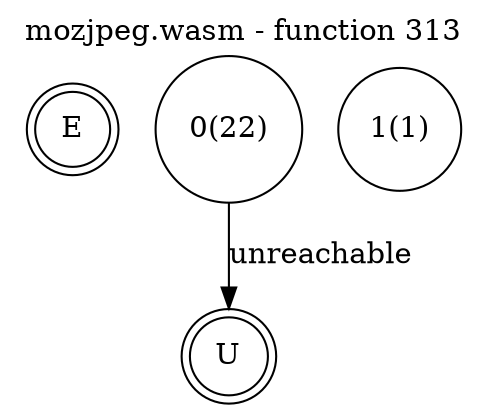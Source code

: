 digraph finite_state_machine {
    label = "mozjpeg.wasm - function 313"
    labelloc =  t
    labelfontsize = 16
    labelfontcolor = black
    labelfontname = "Helvetica"
    node [shape = doublecircle]; E U ;
node [shape=circle, fontcolor=black, style="", label="0(22)"]0
node [shape=circle, fontcolor=black, style="", label="1(1)"]1
node [shape=circle, fontcolor=black, style="", label="E"]E
node [shape=circle, fontcolor=black, style="", label="U"]U
    0 -> U[label="unreachable"];
}
